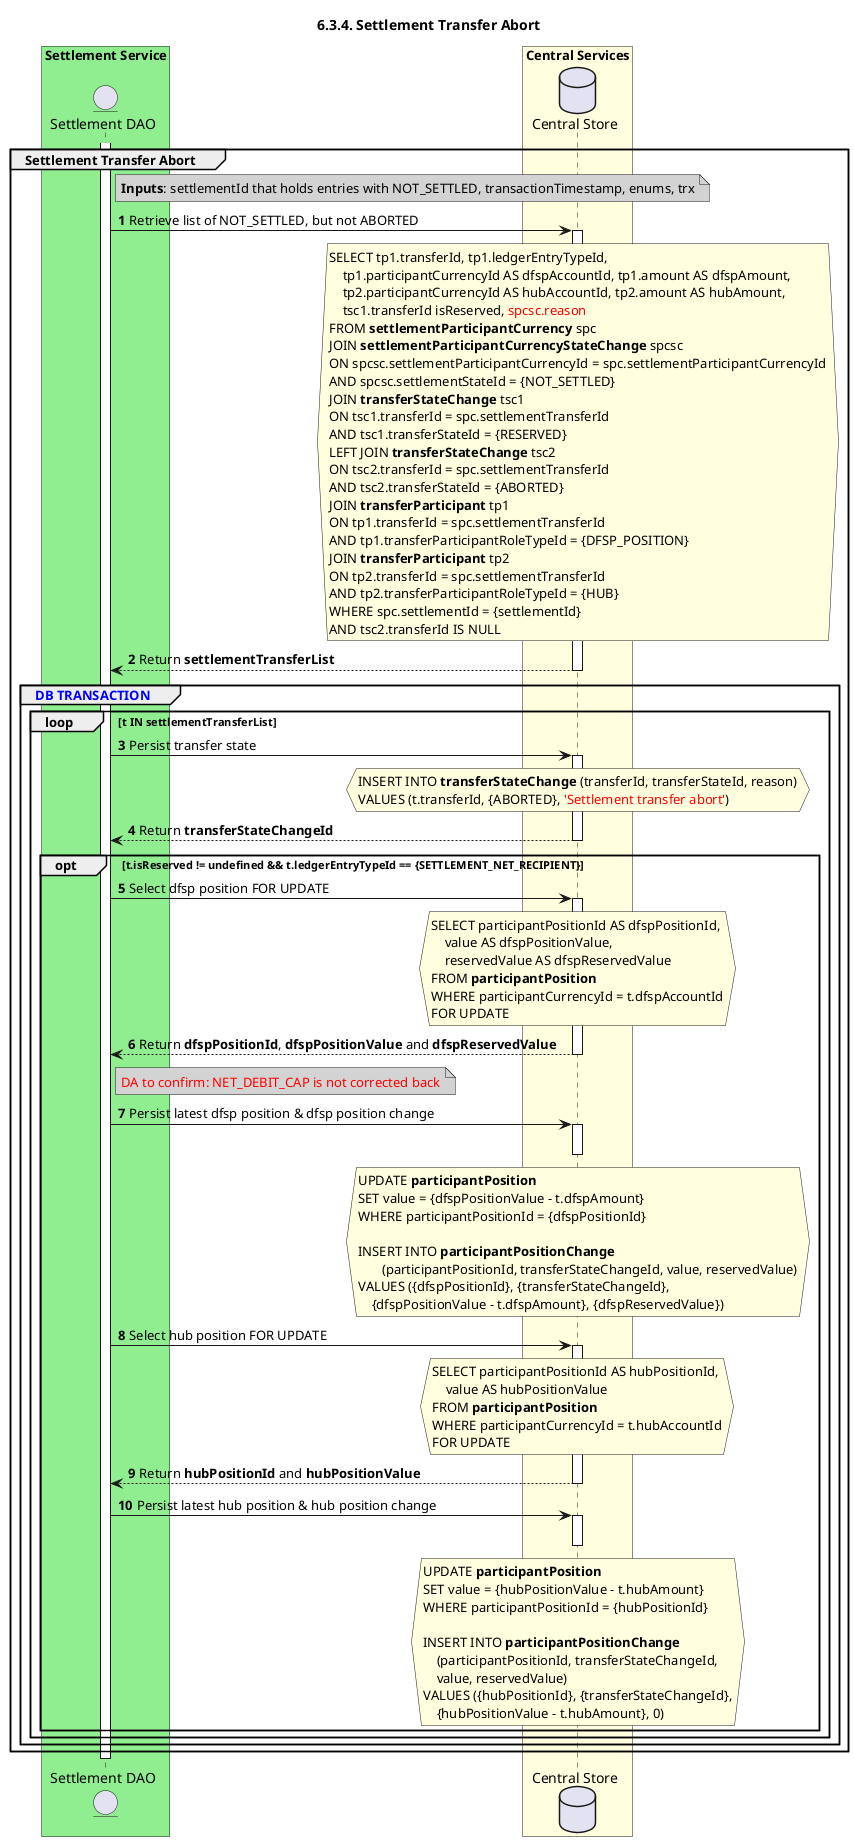 /'*****
 License
 --------------
 Copyright © 2017 Bill & Melinda Gates Foundation
 The Mojaloop files are made available by the Bill & Melinda Gates Foundation under the Apache License, Version 2.0 (the "License") and you may not use these files except in compliance with the License. You may obtain a copy of the License at
 http://www.apache.org/licenses/LICENSE-2.0
 Unless required by applicable law or agreed to in writing, the Mojaloop files are distributed on an "AS IS" BASIS, WITHOUT WARRANTIES OR CONDITIONS OF ANY KIND, either express or implied. See the License for the specific language governing permissions and limitations under the License.
 Contributors
 --------------
 This is the official list of the Mojaloop project contributors for this file.
 Names of the original copyright holders (individuals or organizations)
 should be listed with a '*' in the first column. People who have
 contributed from an organization can be listed under the organization
 that actually holds the copyright for their contributions (see the
 Gates Foundation organization for an example). Those individuals should have
 their names indented and be marked with a '-'. Email address can be added
 optionally within square brackets <email>.
 * Gates Foundation
 - Name Surname <name.surname@gatesfoundation.com>

 * Georgi Georgiev <georgi.georgiev@modusbox.com>
 --------------
 ******'/

@startuml
' declate title
title 6.3.4. Settlement Transfer Abort
autonumber

' declare actors
entity "Settlement DAO" as SETTLE_DAO
database "Central Store" as DB

box "Settlement Service" #lightgreen
    participant SETTLE_DAO
end box

box "Central Services" #lightyellow
    participant DB
end box

' start flow
activate SETTLE_DAO
group Settlement Transfer Abort
    note right of SETTLE_DAO #lightgray
        **Inputs**: settlementId that holds entries with NOT_SETTLED, transactionTimestamp, enums, trx
    end note
    SETTLE_DAO -> DB: Retrieve list of NOT_SETTLED, but not ABORTED
    activate DB
    hnote over DB #lightyellow
        SELECT tp1.transferId, tp1.ledgerEntryTypeId,
            tp1.participantCurrencyId AS dfspAccountId, tp1.amount AS dfspAmount,
            tp2.participantCurrencyId AS hubAccountId, tp2.amount AS hubAmount,
            tsc1.transferId isReserved, <color #red>spcsc.reason</color>
        FROM **settlementParticipantCurrency** spc
        JOIN **settlementParticipantCurrencyStateChange** spcsc
        ON spcsc.settlementParticipantCurrencyId = spc.settlementParticipantCurrencyId
        AND spcsc.settlementStateId = {NOT_SETTLED}
        JOIN **transferStateChange** tsc1
        ON tsc1.transferId = spc.settlementTransferId
        AND tsc1.transferStateId = {RESERVED}
        LEFT JOIN **transferStateChange** tsc2
        ON tsc2.transferId = spc.settlementTransferId
        AND tsc2.transferStateId = {ABORTED}
        JOIN **transferParticipant** tp1
        ON tp1.transferId = spc.settlementTransferId
        AND tp1.transferParticipantRoleTypeId = {DFSP_POSITION}
        JOIN **transferParticipant** tp2
        ON tp2.transferId = spc.settlementTransferId
        AND tp2.transferParticipantRoleTypeId = {HUB}
        WHERE spc.settlementId = {settlementId}
        AND tsc2.transferId IS NULL
    end hnote
    DB --> SETTLE_DAO: Return **settlementTransferList**
    deactivate DB
    group <color #blue>DB TRANSACTION</color>
        loop t IN settlementTransferList
            SETTLE_DAO -> DB: Persist transfer state
            activate DB
            hnote over DB #lightyellow
                INSERT INTO **transferStateChange** (transferId, transferStateId, reason)
                VALUES (t.transferId, {ABORTED}, <color #red>'Settlement transfer abort'</color>)
            end note
            DB --> SETTLE_DAO: Return **transferStateChangeId**
            deactivate DB

            opt t.isReserved != undefined && t.ledgerEntryTypeId == {SETTLEMENT_NET_RECIPIENT}
                SETTLE_DAO -> DB: Select dfsp position FOR UPDATE
                activate DB
                hnote over DB #lightyellow
                    SELECT participantPositionId AS dfspPositionId,
                        value AS dfspPositionValue,
                        reservedValue AS dfspReservedValue
                    FROM **participantPosition**
                    WHERE participantCurrencyId = t.dfspAccountId
                    FOR UPDATE
                end note
                DB --> SETTLE_DAO: Return **dfspPositionId**, **dfspPositionValue** and **dfspReservedValue**
                deactivate DB

                note right of SETTLE_DAO #lightgray
                    <color #red>DA to confirm: NET_DEBIT_CAP is not corrected back</color>
                end note

                SETTLE_DAO->DB: Persist latest dfsp position & dfsp position change
                hnote over DB #lightyellow
                    UPDATE **participantPosition**
                    SET value = {dfspPositionValue - t.dfspAmount}
                    WHERE participantPositionId = {dfspPositionId}

                    INSERT INTO **participantPositionChange**
                           (participantPositionId, transferStateChangeId, value, reservedValue)
                    VALUES ({dfspPositionId}, {transferStateChangeId},
                        {dfspPositionValue - t.dfspAmount}, {dfspReservedValue})
                end note
                activate DB
                deactivate DB

                SETTLE_DAO -> DB: Select hub position FOR UPDATE
                activate DB
                hnote over DB #lightyellow
                    SELECT participantPositionId AS hubPositionId,
                        value AS hubPositionValue
                    FROM **participantPosition**
                    WHERE participantCurrencyId = t.hubAccountId
                    FOR UPDATE
                end note
                DB --> SETTLE_DAO: Return **hubPositionId** and **hubPositionValue**
                deactivate DB

                SETTLE_DAO->DB: Persist latest hub position & hub position change
                hnote over DB #lightyellow
                    UPDATE **participantPosition**
                    SET value = {hubPositionValue - t.hubAmount}
                    WHERE participantPositionId = {hubPositionId}

                    INSERT INTO **participantPositionChange**
                        (participantPositionId, transferStateChangeId,
                        value, reservedValue)
                    VALUES ({hubPositionId}, {transferStateChangeId},
                        {hubPositionValue - t.hubAmount}, 0)
                end note
                activate DB
                deactivate DB
            end
        end
    end
end
deactivate SETTLE_DAO

@enduml
